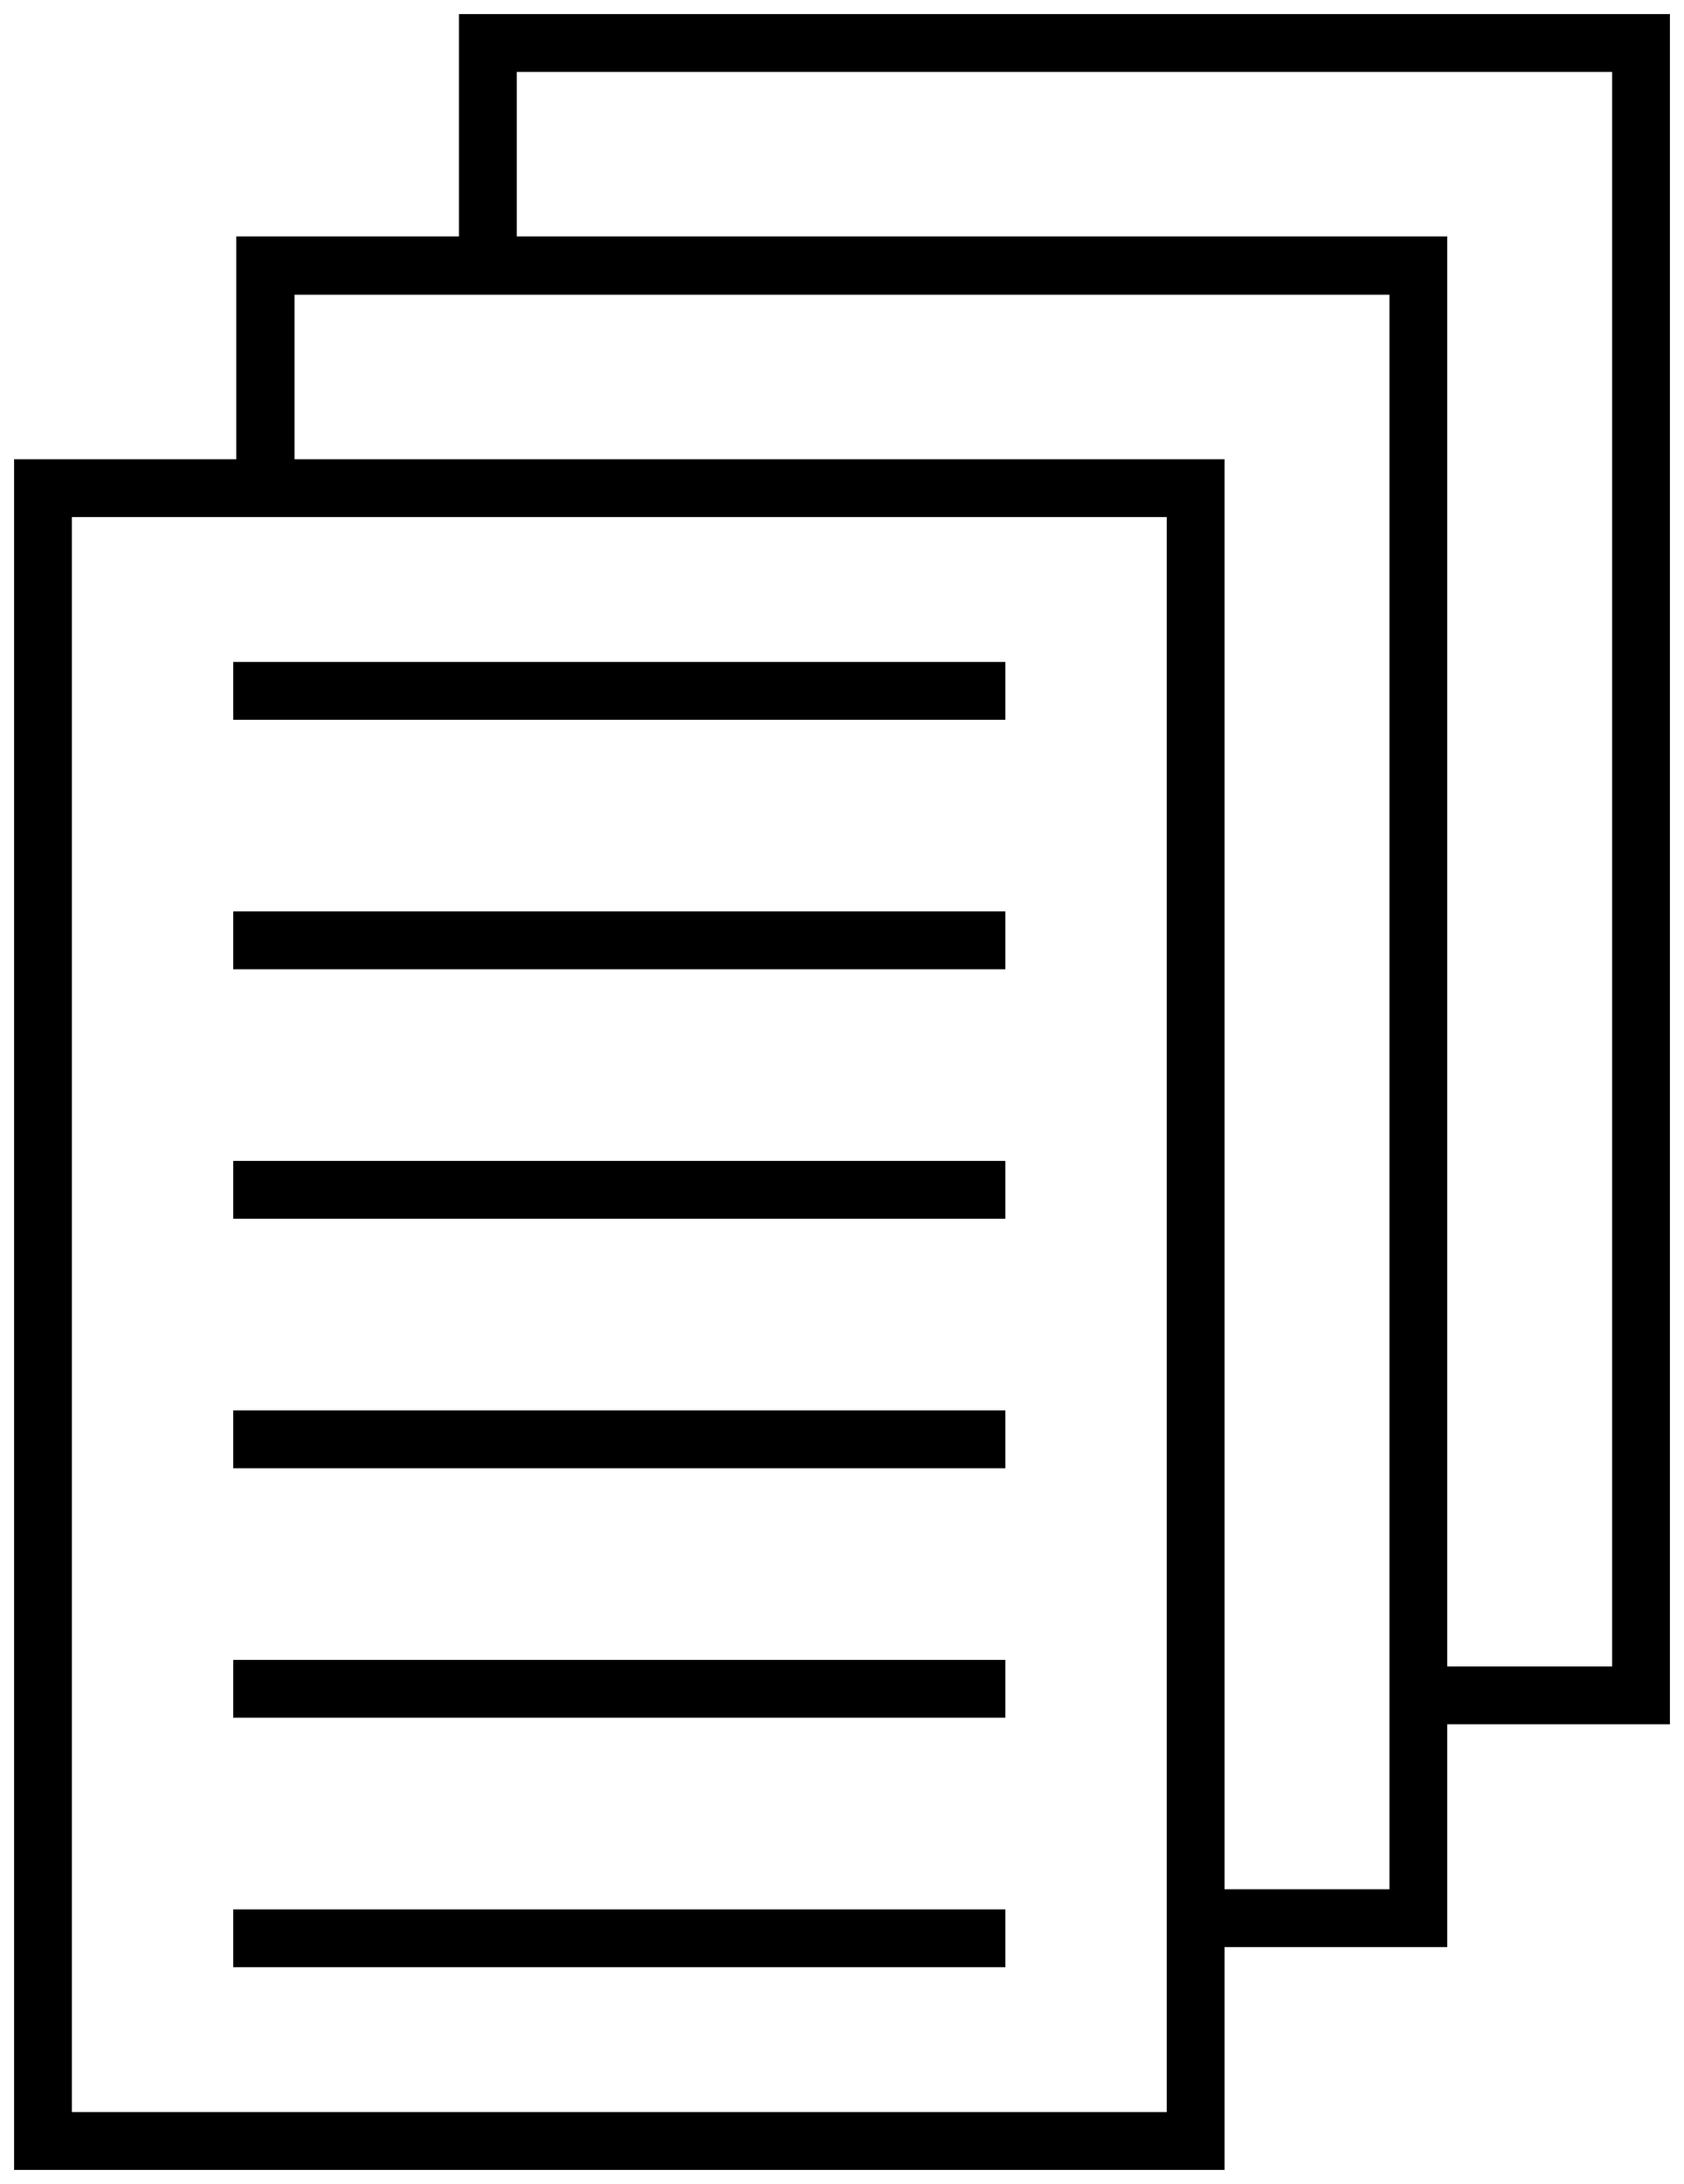 


\begin{tikzpicture}[y=0.80pt, x=0.80pt, yscale=-1.0, xscale=1.0, inner sep=0pt, outer sep=0pt]
\begin{scope}[shift={(100.0,1691.0)},nonzero rule]
  \path[draw=.,fill=.,line width=1.600pt] (1658.0,0.0) --
    (1458.0,0.0) -- (1458.0,200.0) -- (1258.0,200.0) --
    (1258.0,400.0) -- (172.0,400.0) -- (172.0,-1134.0) --
    (372.0,-1134.0) -- (372.0,-1334.0) -- (572.0,-1334.0) --
    (572.0,-1534.0) -- (1658.0,-1534.0) -- (1658.0,0.0) --
    cycle(1608.0,-50.0) -- (1608.0,-1484.0) -- (622.0,-1484.0)
    -- (622.0,-1334.0) -- (1458.0,-1334.0) -- (1458.0,-50.0) --
    (1608.0,-50.0) -- cycle(1408.0,150.0) -- (1408.0,-1284.0) --
    (422.0,-1284.0) -- (422.0,-1134.0) -- (1258.0,-1134.0) --
    (1258.0,150.0) -- (1408.0,150.0) -- cycle(1208.0,350.0) --
    (1208.0,-1084.0) -- (222.0,-1084.0) -- (222.0,350.0) --
    (1208.0,350.0) -- cycle(1061.0,-902.0) -- (369.0,-902.0) --
    (369.0,-952.0) -- (1061.0,-952.0) -- (1061.0,-902.0) --
    cycle(1061.0,-678.0) -- (369.0,-678.0) -- (369.0,-728.0) --
    (1061.0,-728.0) -- (1061.0,-678.0) -- cycle(1061.0,-454.0)
    -- (369.0,-454.0) -- (369.0,-504.0) -- (1061.0,-504.0) --
    (1061.0,-454.0) -- cycle(1061.0,-230.0) -- (369.0,-230.0) --
    (369.0,-280.0) -- (1061.0,-280.0) -- (1061.0,-230.0) --
    cycle(1061.0,-6.0) -- (369.0,-6.0) -- (369.0,-56.0) --
    (1061.0,-56.0) -- (1061.0,-6.0) -- cycle(1061.0,218.0) --
    (369.0,218.0) -- (369.0,168.0) -- (1061.0,168.0) --
    (1061.0,218.0) -- cycle;
\end{scope}

\end{tikzpicture}

